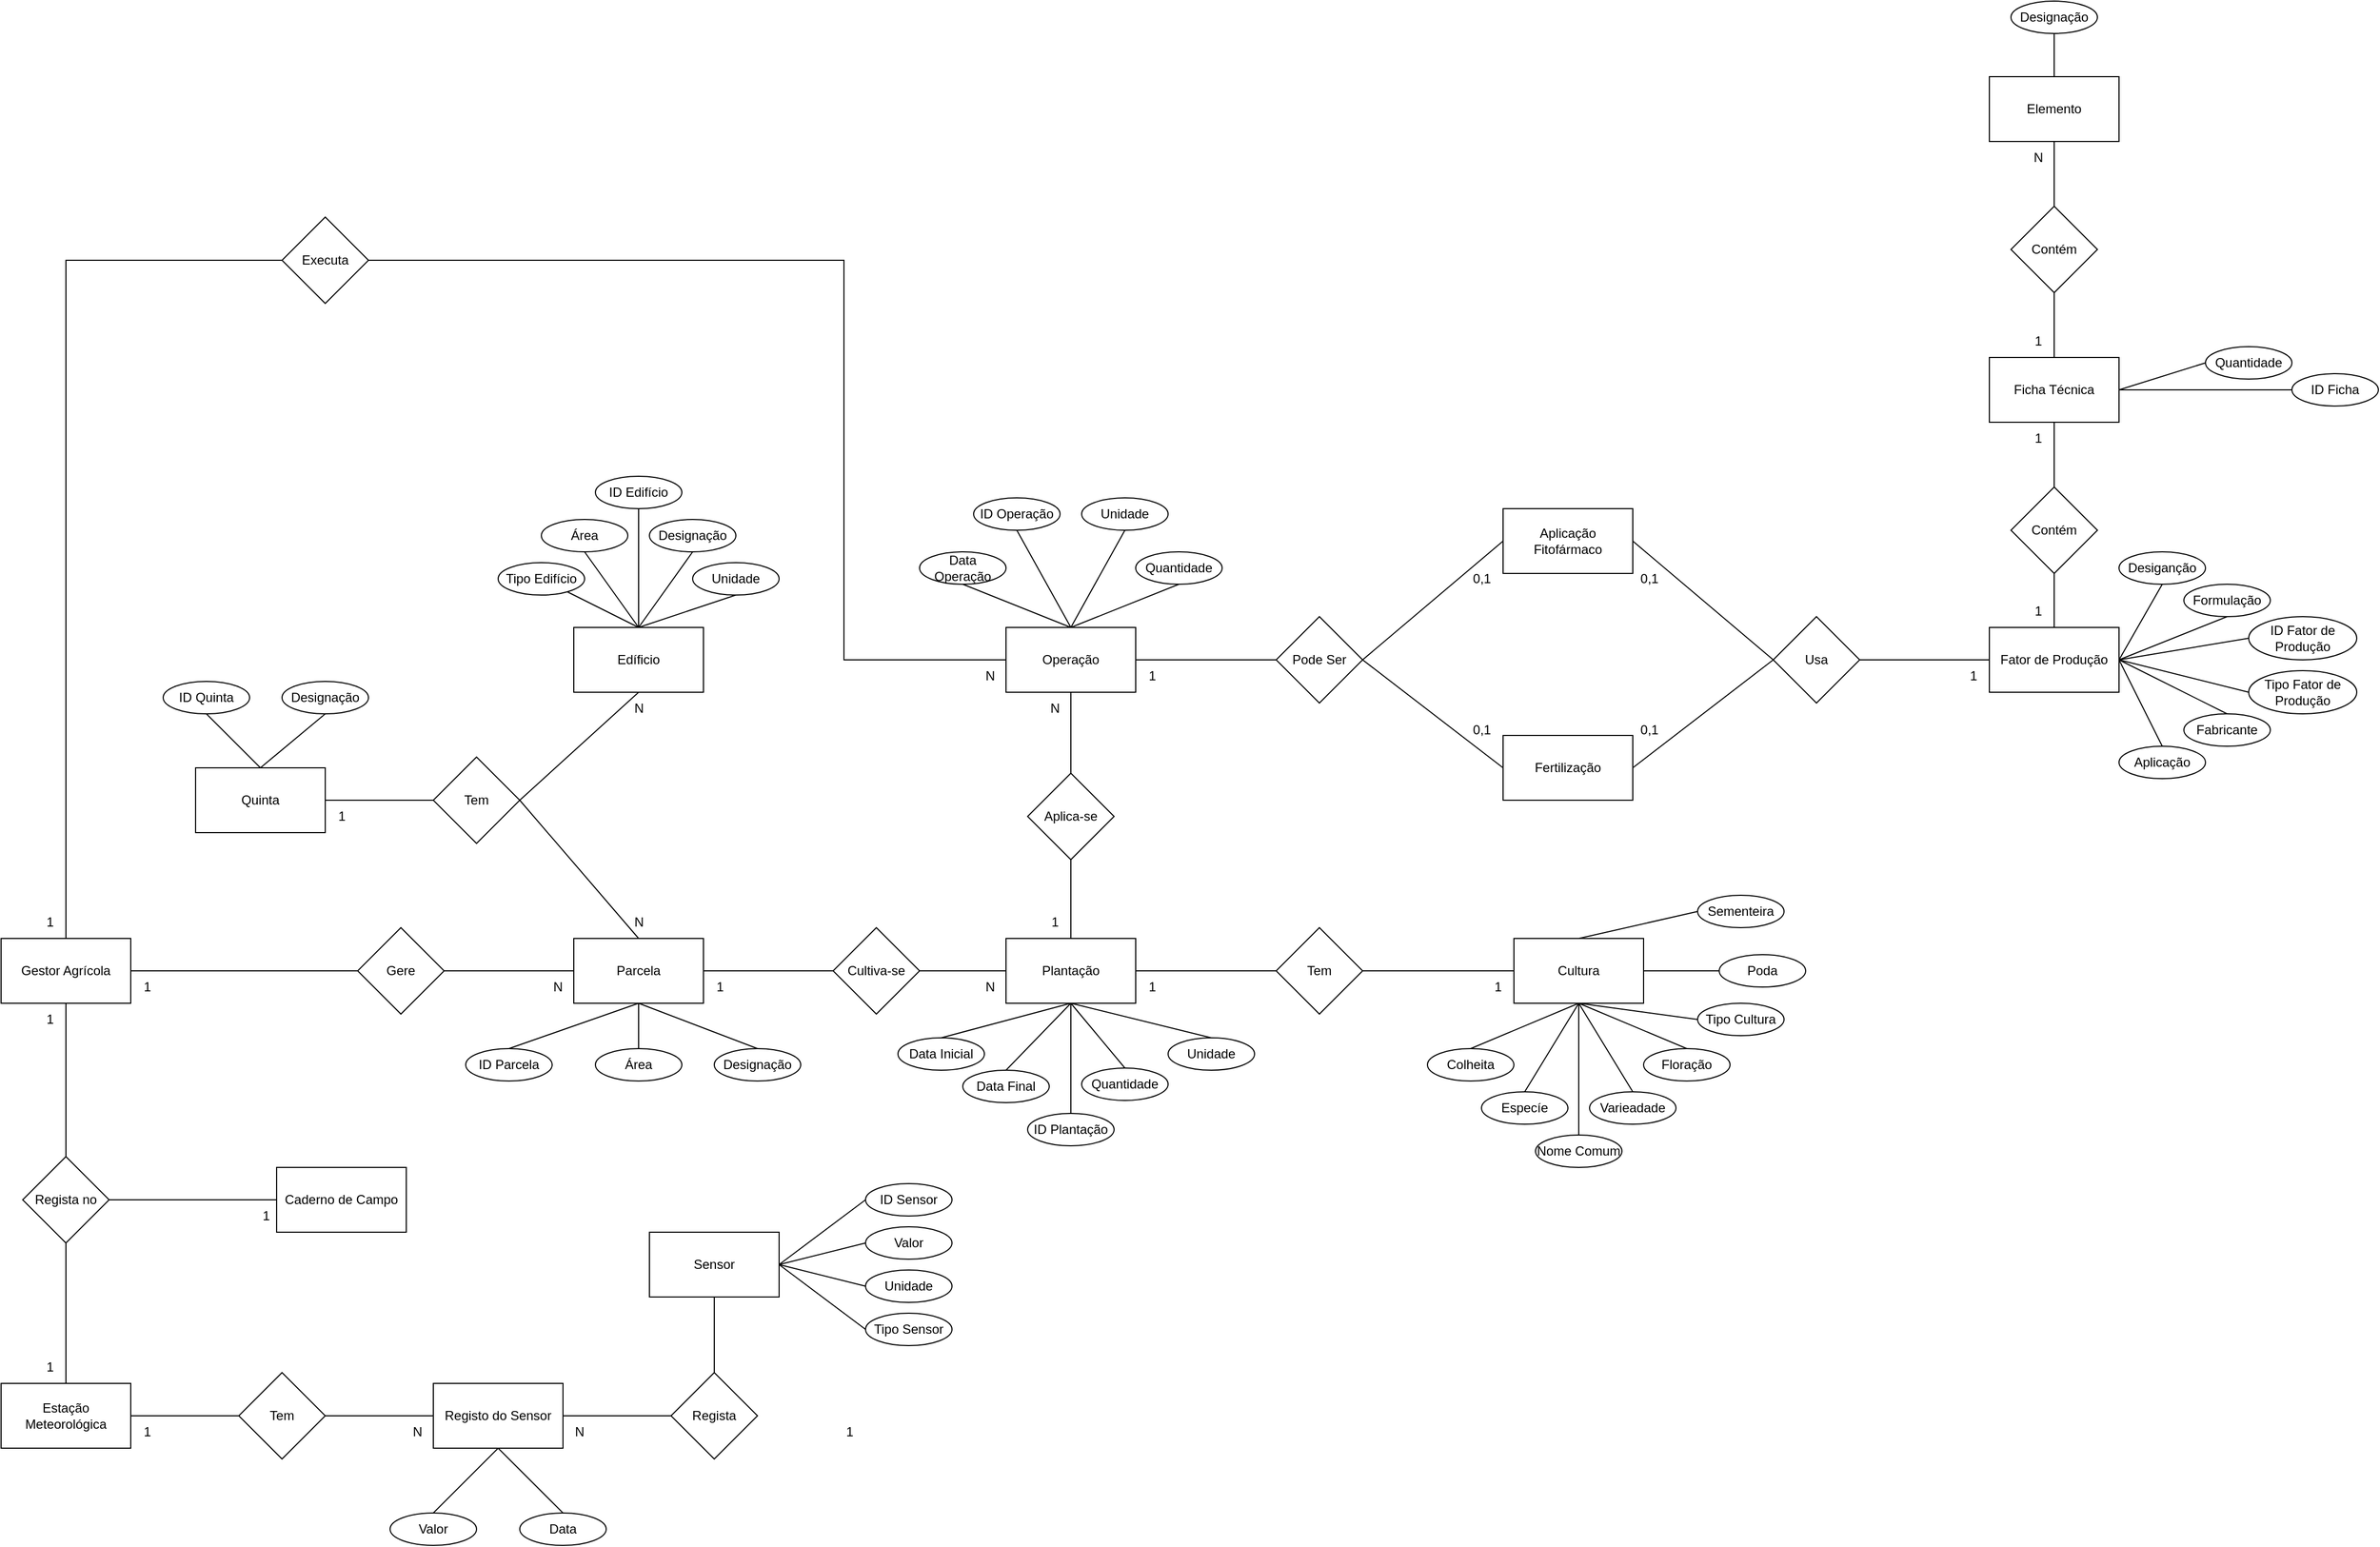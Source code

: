 <mxfile version="22.0.8" type="device">
  <diagram id="C5RBs43oDa-KdzZeNtuy" name="Page-1">
    <mxGraphModel dx="1393" dy="1966" grid="1" gridSize="10" guides="1" tooltips="1" connect="1" arrows="1" fold="1" page="1" pageScale="1" pageWidth="827" pageHeight="1169" math="0" shadow="0">
      <root>
        <mxCell id="WIyWlLk6GJQsqaUBKTNV-0" />
        <mxCell id="WIyWlLk6GJQsqaUBKTNV-1" parent="WIyWlLk6GJQsqaUBKTNV-0" />
        <mxCell id="etLwFJgJZtQVE6GD_fiM-0" value="Gestor Agrícola" style="rounded=0;whiteSpace=wrap;html=1;" parent="WIyWlLk6GJQsqaUBKTNV-1" vertex="1">
          <mxGeometry x="100" y="308" width="120" height="60" as="geometry" />
        </mxCell>
        <mxCell id="etLwFJgJZtQVE6GD_fiM-2" value="Edíficio" style="rounded=0;whiteSpace=wrap;html=1;" parent="WIyWlLk6GJQsqaUBKTNV-1" vertex="1">
          <mxGeometry x="630" y="20" width="120" height="60" as="geometry" />
        </mxCell>
        <mxCell id="etLwFJgJZtQVE6GD_fiM-3" value="Parcela" style="rounded=0;whiteSpace=wrap;html=1;" parent="WIyWlLk6GJQsqaUBKTNV-1" vertex="1">
          <mxGeometry x="630" y="308" width="120" height="60" as="geometry" />
        </mxCell>
        <mxCell id="etLwFJgJZtQVE6GD_fiM-6" value="" style="endArrow=none;html=1;rounded=0;entryX=0;entryY=0.5;entryDx=0;entryDy=0;exitX=1;exitY=0.5;exitDx=0;exitDy=0;" parent="WIyWlLk6GJQsqaUBKTNV-1" source="etLwFJgJZtQVE6GD_fiM-0" target="etLwFJgJZtQVE6GD_fiM-11" edge="1">
          <mxGeometry width="50" height="50" relative="1" as="geometry">
            <mxPoint x="280" y="390" as="sourcePoint" />
            <mxPoint x="480" y="300" as="targetPoint" />
          </mxGeometry>
        </mxCell>
        <mxCell id="etLwFJgJZtQVE6GD_fiM-11" value="Gere" style="rhombus;whiteSpace=wrap;html=1;" parent="WIyWlLk6GJQsqaUBKTNV-1" vertex="1">
          <mxGeometry x="430" y="298" width="80" height="80" as="geometry" />
        </mxCell>
        <mxCell id="etLwFJgJZtQVE6GD_fiM-12" value="" style="endArrow=none;html=1;rounded=0;exitX=1;exitY=0.5;exitDx=0;exitDy=0;entryX=0;entryY=0.5;entryDx=0;entryDy=0;" parent="WIyWlLk6GJQsqaUBKTNV-1" source="etLwFJgJZtQVE6GD_fiM-11" target="etLwFJgJZtQVE6GD_fiM-3" edge="1">
          <mxGeometry width="50" height="50" relative="1" as="geometry">
            <mxPoint x="430" y="350" as="sourcePoint" />
            <mxPoint x="430" y="460" as="targetPoint" />
          </mxGeometry>
        </mxCell>
        <mxCell id="etLwFJgJZtQVE6GD_fiM-16" value="Quinta" style="whiteSpace=wrap;html=1;" parent="WIyWlLk6GJQsqaUBKTNV-1" vertex="1">
          <mxGeometry x="280" y="150" width="120" height="60" as="geometry" />
        </mxCell>
        <mxCell id="etLwFJgJZtQVE6GD_fiM-17" value="Tem" style="rhombus;whiteSpace=wrap;html=1;" parent="WIyWlLk6GJQsqaUBKTNV-1" vertex="1">
          <mxGeometry x="500" y="140" width="80" height="80" as="geometry" />
        </mxCell>
        <mxCell id="etLwFJgJZtQVE6GD_fiM-20" value="" style="endArrow=none;html=1;rounded=0;exitX=1;exitY=0.5;exitDx=0;exitDy=0;entryX=0;entryY=0.5;entryDx=0;entryDy=0;" parent="WIyWlLk6GJQsqaUBKTNV-1" source="etLwFJgJZtQVE6GD_fiM-16" target="etLwFJgJZtQVE6GD_fiM-17" edge="1">
          <mxGeometry width="50" height="50" relative="1" as="geometry">
            <mxPoint x="390" y="290" as="sourcePoint" />
            <mxPoint x="440" y="240" as="targetPoint" />
          </mxGeometry>
        </mxCell>
        <mxCell id="etLwFJgJZtQVE6GD_fiM-21" value="" style="endArrow=none;html=1;rounded=0;entryX=0.5;entryY=1;entryDx=0;entryDy=0;exitX=1;exitY=0.5;exitDx=0;exitDy=0;" parent="WIyWlLk6GJQsqaUBKTNV-1" source="etLwFJgJZtQVE6GD_fiM-17" target="etLwFJgJZtQVE6GD_fiM-2" edge="1">
          <mxGeometry width="50" height="50" relative="1" as="geometry">
            <mxPoint x="500" y="170" as="sourcePoint" />
            <mxPoint x="440" y="240" as="targetPoint" />
          </mxGeometry>
        </mxCell>
        <mxCell id="etLwFJgJZtQVE6GD_fiM-22" value="" style="endArrow=none;html=1;rounded=0;exitX=0.5;exitY=0;exitDx=0;exitDy=0;entryX=1;entryY=0.5;entryDx=0;entryDy=0;" parent="WIyWlLk6GJQsqaUBKTNV-1" source="etLwFJgJZtQVE6GD_fiM-3" target="etLwFJgJZtQVE6GD_fiM-17" edge="1">
          <mxGeometry width="50" height="50" relative="1" as="geometry">
            <mxPoint x="650" y="248" as="sourcePoint" />
            <mxPoint x="440" y="240" as="targetPoint" />
          </mxGeometry>
        </mxCell>
        <mxCell id="etLwFJgJZtQVE6GD_fiM-23" value="1" style="text;html=1;align=center;verticalAlign=middle;resizable=0;points=[];autosize=1;strokeColor=none;fillColor=none;" parent="WIyWlLk6GJQsqaUBKTNV-1" vertex="1">
          <mxGeometry x="400" y="180" width="30" height="30" as="geometry" />
        </mxCell>
        <mxCell id="etLwFJgJZtQVE6GD_fiM-24" value="1" style="text;html=1;align=center;verticalAlign=middle;resizable=0;points=[];autosize=1;strokeColor=none;fillColor=none;" parent="WIyWlLk6GJQsqaUBKTNV-1" vertex="1">
          <mxGeometry x="220" y="338" width="30" height="30" as="geometry" />
        </mxCell>
        <mxCell id="etLwFJgJZtQVE6GD_fiM-25" value="N" style="text;html=1;align=center;verticalAlign=middle;resizable=0;points=[];autosize=1;strokeColor=none;fillColor=none;" parent="WIyWlLk6GJQsqaUBKTNV-1" vertex="1">
          <mxGeometry x="600" y="338" width="30" height="30" as="geometry" />
        </mxCell>
        <mxCell id="etLwFJgJZtQVE6GD_fiM-26" value="N" style="text;html=1;align=center;verticalAlign=middle;resizable=0;points=[];autosize=1;strokeColor=none;fillColor=none;" parent="WIyWlLk6GJQsqaUBKTNV-1" vertex="1">
          <mxGeometry x="675" y="80" width="30" height="30" as="geometry" />
        </mxCell>
        <mxCell id="etLwFJgJZtQVE6GD_fiM-27" value="N" style="text;html=1;align=center;verticalAlign=middle;resizable=0;points=[];autosize=1;strokeColor=none;fillColor=none;" parent="WIyWlLk6GJQsqaUBKTNV-1" vertex="1">
          <mxGeometry x="675" y="278" width="30" height="30" as="geometry" />
        </mxCell>
        <mxCell id="etLwFJgJZtQVE6GD_fiM-29" value="Tipo Edifício" style="ellipse;whiteSpace=wrap;html=1;" parent="WIyWlLk6GJQsqaUBKTNV-1" vertex="1">
          <mxGeometry x="560" y="-40" width="80" height="30" as="geometry" />
        </mxCell>
        <mxCell id="etLwFJgJZtQVE6GD_fiM-30" value="Área" style="ellipse;whiteSpace=wrap;html=1;" parent="WIyWlLk6GJQsqaUBKTNV-1" vertex="1">
          <mxGeometry x="600" y="-80" width="80" height="30" as="geometry" />
        </mxCell>
        <mxCell id="etLwFJgJZtQVE6GD_fiM-31" value="Unidade" style="ellipse;whiteSpace=wrap;html=1;" parent="WIyWlLk6GJQsqaUBKTNV-1" vertex="1">
          <mxGeometry x="740" y="-40" width="80" height="30" as="geometry" />
        </mxCell>
        <mxCell id="etLwFJgJZtQVE6GD_fiM-32" value="" style="endArrow=none;html=1;rounded=0;exitX=0.5;exitY=0;exitDx=0;exitDy=0;" parent="WIyWlLk6GJQsqaUBKTNV-1" source="etLwFJgJZtQVE6GD_fiM-2" target="etLwFJgJZtQVE6GD_fiM-29" edge="1">
          <mxGeometry width="50" height="50" relative="1" as="geometry">
            <mxPoint x="420" y="60" as="sourcePoint" />
            <mxPoint x="470" y="10" as="targetPoint" />
          </mxGeometry>
        </mxCell>
        <mxCell id="etLwFJgJZtQVE6GD_fiM-33" value="" style="endArrow=none;html=1;rounded=0;entryX=0.5;entryY=1;entryDx=0;entryDy=0;exitX=0.5;exitY=0;exitDx=0;exitDy=0;" parent="WIyWlLk6GJQsqaUBKTNV-1" source="etLwFJgJZtQVE6GD_fiM-2" target="etLwFJgJZtQVE6GD_fiM-30" edge="1">
          <mxGeometry width="50" height="50" relative="1" as="geometry">
            <mxPoint x="420" y="60" as="sourcePoint" />
            <mxPoint x="470" y="10" as="targetPoint" />
          </mxGeometry>
        </mxCell>
        <mxCell id="etLwFJgJZtQVE6GD_fiM-34" value="" style="endArrow=none;html=1;rounded=0;entryX=0.5;entryY=1;entryDx=0;entryDy=0;exitX=0.5;exitY=0;exitDx=0;exitDy=0;" parent="WIyWlLk6GJQsqaUBKTNV-1" source="etLwFJgJZtQVE6GD_fiM-2" target="etLwFJgJZtQVE6GD_fiM-31" edge="1">
          <mxGeometry width="50" height="50" relative="1" as="geometry">
            <mxPoint x="420" y="60" as="sourcePoint" />
            <mxPoint x="470" y="10" as="targetPoint" />
          </mxGeometry>
        </mxCell>
        <mxCell id="etLwFJgJZtQVE6GD_fiM-35" value="Área" style="ellipse;whiteSpace=wrap;html=1;" parent="WIyWlLk6GJQsqaUBKTNV-1" vertex="1">
          <mxGeometry x="650" y="410" width="80" height="30" as="geometry" />
        </mxCell>
        <mxCell id="etLwFJgJZtQVE6GD_fiM-37" value="" style="endArrow=none;html=1;rounded=0;entryX=0.5;entryY=0;entryDx=0;entryDy=0;exitX=0.5;exitY=1;exitDx=0;exitDy=0;" parent="WIyWlLk6GJQsqaUBKTNV-1" source="etLwFJgJZtQVE6GD_fiM-3" target="etLwFJgJZtQVE6GD_fiM-35" edge="1">
          <mxGeometry width="50" height="50" relative="1" as="geometry">
            <mxPoint x="485" y="560" as="sourcePoint" />
            <mxPoint x="425" y="650" as="targetPoint" />
          </mxGeometry>
        </mxCell>
        <mxCell id="etLwFJgJZtQVE6GD_fiM-39" value="Plantação" style="whiteSpace=wrap;html=1;" parent="WIyWlLk6GJQsqaUBKTNV-1" vertex="1">
          <mxGeometry x="1030" y="308" width="120" height="60" as="geometry" />
        </mxCell>
        <mxCell id="etLwFJgJZtQVE6GD_fiM-40" style="edgeStyle=orthogonalEdgeStyle;rounded=0;orthogonalLoop=1;jettySize=auto;html=1;exitX=0.5;exitY=1;exitDx=0;exitDy=0;" parent="WIyWlLk6GJQsqaUBKTNV-1" source="etLwFJgJZtQVE6GD_fiM-35" target="etLwFJgJZtQVE6GD_fiM-35" edge="1">
          <mxGeometry relative="1" as="geometry" />
        </mxCell>
        <mxCell id="etLwFJgJZtQVE6GD_fiM-42" value="ID Parcela" style="ellipse;whiteSpace=wrap;html=1;" parent="WIyWlLk6GJQsqaUBKTNV-1" vertex="1">
          <mxGeometry x="530" y="410" width="80" height="30" as="geometry" />
        </mxCell>
        <mxCell id="etLwFJgJZtQVE6GD_fiM-43" value="Designação" style="ellipse;whiteSpace=wrap;html=1;" parent="WIyWlLk6GJQsqaUBKTNV-1" vertex="1">
          <mxGeometry x="760" y="410" width="80" height="30" as="geometry" />
        </mxCell>
        <mxCell id="etLwFJgJZtQVE6GD_fiM-46" value="" style="endArrow=none;html=1;rounded=0;exitX=0.5;exitY=1;exitDx=0;exitDy=0;" parent="WIyWlLk6GJQsqaUBKTNV-1" source="etLwFJgJZtQVE6GD_fiM-3" edge="1">
          <mxGeometry width="50" height="50" relative="1" as="geometry">
            <mxPoint x="750" y="298" as="sourcePoint" />
            <mxPoint x="570" y="410" as="targetPoint" />
          </mxGeometry>
        </mxCell>
        <mxCell id="etLwFJgJZtQVE6GD_fiM-47" value="" style="endArrow=none;html=1;rounded=0;exitX=0.5;exitY=1;exitDx=0;exitDy=0;entryX=0.5;entryY=0;entryDx=0;entryDy=0;" parent="WIyWlLk6GJQsqaUBKTNV-1" source="etLwFJgJZtQVE6GD_fiM-3" target="etLwFJgJZtQVE6GD_fiM-43" edge="1">
          <mxGeometry width="50" height="50" relative="1" as="geometry">
            <mxPoint x="530" y="330" as="sourcePoint" />
            <mxPoint x="580" y="280" as="targetPoint" />
          </mxGeometry>
        </mxCell>
        <mxCell id="etLwFJgJZtQVE6GD_fiM-50" value="Cultiva-se" style="rhombus;whiteSpace=wrap;html=1;" parent="WIyWlLk6GJQsqaUBKTNV-1" vertex="1">
          <mxGeometry x="870" y="298" width="80" height="80" as="geometry" />
        </mxCell>
        <mxCell id="etLwFJgJZtQVE6GD_fiM-51" value="" style="endArrow=none;html=1;rounded=0;exitX=0;exitY=0.5;exitDx=0;exitDy=0;entryX=1;entryY=0.5;entryDx=0;entryDy=0;" parent="WIyWlLk6GJQsqaUBKTNV-1" source="etLwFJgJZtQVE6GD_fiM-50" target="etLwFJgJZtQVE6GD_fiM-3" edge="1">
          <mxGeometry width="50" height="50" relative="1" as="geometry">
            <mxPoint x="530" y="330" as="sourcePoint" />
            <mxPoint x="580" y="280" as="targetPoint" />
          </mxGeometry>
        </mxCell>
        <mxCell id="etLwFJgJZtQVE6GD_fiM-52" value="" style="endArrow=none;html=1;rounded=0;entryX=1;entryY=0.5;entryDx=0;entryDy=0;" parent="WIyWlLk6GJQsqaUBKTNV-1" source="etLwFJgJZtQVE6GD_fiM-39" target="etLwFJgJZtQVE6GD_fiM-50" edge="1">
          <mxGeometry width="50" height="50" relative="1" as="geometry">
            <mxPoint x="530" y="330" as="sourcePoint" />
            <mxPoint x="580" y="280" as="targetPoint" />
          </mxGeometry>
        </mxCell>
        <mxCell id="etLwFJgJZtQVE6GD_fiM-53" value="Designação" style="ellipse;whiteSpace=wrap;html=1;" parent="WIyWlLk6GJQsqaUBKTNV-1" vertex="1">
          <mxGeometry x="700" y="-80" width="80" height="30" as="geometry" />
        </mxCell>
        <mxCell id="etLwFJgJZtQVE6GD_fiM-55" value="" style="endArrow=none;html=1;rounded=0;entryX=0.5;entryY=1;entryDx=0;entryDy=0;exitX=0.5;exitY=0;exitDx=0;exitDy=0;" parent="WIyWlLk6GJQsqaUBKTNV-1" source="etLwFJgJZtQVE6GD_fiM-2" target="etLwFJgJZtQVE6GD_fiM-53" edge="1">
          <mxGeometry width="50" height="50" relative="1" as="geometry">
            <mxPoint x="520" y="240" as="sourcePoint" />
            <mxPoint x="570" y="190" as="targetPoint" />
          </mxGeometry>
        </mxCell>
        <mxCell id="etLwFJgJZtQVE6GD_fiM-56" value="Cultura" style="whiteSpace=wrap;html=1;" parent="WIyWlLk6GJQsqaUBKTNV-1" vertex="1">
          <mxGeometry x="1500" y="308" width="120" height="60" as="geometry" />
        </mxCell>
        <mxCell id="etLwFJgJZtQVE6GD_fiM-57" value="Tem" style="rhombus;whiteSpace=wrap;html=1;" parent="WIyWlLk6GJQsqaUBKTNV-1" vertex="1">
          <mxGeometry x="1280" y="298" width="80" height="80" as="geometry" />
        </mxCell>
        <mxCell id="etLwFJgJZtQVE6GD_fiM-58" value="" style="endArrow=none;html=1;rounded=0;entryX=1;entryY=0.5;entryDx=0;entryDy=0;" parent="WIyWlLk6GJQsqaUBKTNV-1" source="etLwFJgJZtQVE6GD_fiM-57" target="etLwFJgJZtQVE6GD_fiM-39" edge="1">
          <mxGeometry width="50" height="50" relative="1" as="geometry">
            <mxPoint x="530" y="730" as="sourcePoint" />
            <mxPoint x="580" y="680" as="targetPoint" />
          </mxGeometry>
        </mxCell>
        <mxCell id="etLwFJgJZtQVE6GD_fiM-59" value="" style="endArrow=none;html=1;rounded=0;exitX=1;exitY=0.5;exitDx=0;exitDy=0;entryX=0;entryY=0.5;entryDx=0;entryDy=0;" parent="WIyWlLk6GJQsqaUBKTNV-1" source="etLwFJgJZtQVE6GD_fiM-57" target="etLwFJgJZtQVE6GD_fiM-56" edge="1">
          <mxGeometry width="50" height="50" relative="1" as="geometry">
            <mxPoint x="1440" y="338" as="sourcePoint" />
            <mxPoint x="660" y="680" as="targetPoint" />
          </mxGeometry>
        </mxCell>
        <mxCell id="etLwFJgJZtQVE6GD_fiM-60" value="1" style="text;html=1;align=center;verticalAlign=middle;resizable=0;points=[];autosize=1;strokeColor=none;fillColor=none;" parent="WIyWlLk6GJQsqaUBKTNV-1" vertex="1">
          <mxGeometry x="750" y="338" width="30" height="30" as="geometry" />
        </mxCell>
        <mxCell id="etLwFJgJZtQVE6GD_fiM-61" value="N" style="text;html=1;align=center;verticalAlign=middle;resizable=0;points=[];autosize=1;strokeColor=none;fillColor=none;" parent="WIyWlLk6GJQsqaUBKTNV-1" vertex="1">
          <mxGeometry x="1000" y="338" width="30" height="30" as="geometry" />
        </mxCell>
        <mxCell id="etLwFJgJZtQVE6GD_fiM-63" value="1" style="text;html=1;align=center;verticalAlign=middle;resizable=0;points=[];autosize=1;strokeColor=none;fillColor=none;" parent="WIyWlLk6GJQsqaUBKTNV-1" vertex="1">
          <mxGeometry x="1470" y="338" width="30" height="30" as="geometry" />
        </mxCell>
        <mxCell id="etLwFJgJZtQVE6GD_fiM-65" value="1" style="text;html=1;align=center;verticalAlign=middle;resizable=0;points=[];autosize=1;strokeColor=none;fillColor=none;" parent="WIyWlLk6GJQsqaUBKTNV-1" vertex="1">
          <mxGeometry x="1150" y="338" width="30" height="30" as="geometry" />
        </mxCell>
        <mxCell id="etLwFJgJZtQVE6GD_fiM-68" value="Nome Comum" style="ellipse;whiteSpace=wrap;html=1;" parent="WIyWlLk6GJQsqaUBKTNV-1" vertex="1">
          <mxGeometry x="1520" y="490" width="80" height="30" as="geometry" />
        </mxCell>
        <mxCell id="etLwFJgJZtQVE6GD_fiM-69" value="Tipo Cultura" style="ellipse;whiteSpace=wrap;html=1;" parent="WIyWlLk6GJQsqaUBKTNV-1" vertex="1">
          <mxGeometry x="1670" y="368" width="80" height="30" as="geometry" />
        </mxCell>
        <mxCell id="etLwFJgJZtQVE6GD_fiM-70" value="ID Edifício" style="ellipse;whiteSpace=wrap;html=1;" parent="WIyWlLk6GJQsqaUBKTNV-1" vertex="1">
          <mxGeometry x="650" y="-120" width="80" height="30" as="geometry" />
        </mxCell>
        <mxCell id="etLwFJgJZtQVE6GD_fiM-71" value="" style="endArrow=none;html=1;rounded=0;entryX=0.5;entryY=1;entryDx=0;entryDy=0;exitX=0.5;exitY=0;exitDx=0;exitDy=0;" parent="WIyWlLk6GJQsqaUBKTNV-1" source="etLwFJgJZtQVE6GD_fiM-2" target="etLwFJgJZtQVE6GD_fiM-70" edge="1">
          <mxGeometry width="50" height="50" relative="1" as="geometry">
            <mxPoint x="450" y="180" as="sourcePoint" />
            <mxPoint x="500" y="130" as="targetPoint" />
          </mxGeometry>
        </mxCell>
        <mxCell id="etLwFJgJZtQVE6GD_fiM-73" value="" style="endArrow=none;html=1;rounded=0;entryX=0.5;entryY=0;entryDx=0;entryDy=0;exitX=0.5;exitY=1;exitDx=0;exitDy=0;" parent="WIyWlLk6GJQsqaUBKTNV-1" source="etLwFJgJZtQVE6GD_fiM-56" target="etLwFJgJZtQVE6GD_fiM-68" edge="1">
          <mxGeometry width="50" height="50" relative="1" as="geometry">
            <mxPoint x="1480" y="338" as="sourcePoint" />
            <mxPoint x="1530" y="288" as="targetPoint" />
          </mxGeometry>
        </mxCell>
        <mxCell id="etLwFJgJZtQVE6GD_fiM-74" value="" style="endArrow=none;html=1;rounded=0;entryX=0;entryY=0.5;entryDx=0;entryDy=0;exitX=0.5;exitY=1;exitDx=0;exitDy=0;" parent="WIyWlLk6GJQsqaUBKTNV-1" source="etLwFJgJZtQVE6GD_fiM-56" target="etLwFJgJZtQVE6GD_fiM-69" edge="1">
          <mxGeometry width="50" height="50" relative="1" as="geometry">
            <mxPoint x="1480" y="338" as="sourcePoint" />
            <mxPoint x="1530" y="288" as="targetPoint" />
          </mxGeometry>
        </mxCell>
        <mxCell id="etLwFJgJZtQVE6GD_fiM-75" value="Data Inicial" style="ellipse;whiteSpace=wrap;html=1;" parent="WIyWlLk6GJQsqaUBKTNV-1" vertex="1">
          <mxGeometry x="930" y="400" width="80" height="30" as="geometry" />
        </mxCell>
        <mxCell id="etLwFJgJZtQVE6GD_fiM-76" value="Quantidade" style="ellipse;whiteSpace=wrap;html=1;" parent="WIyWlLk6GJQsqaUBKTNV-1" vertex="1">
          <mxGeometry x="1100" y="428" width="80" height="30" as="geometry" />
        </mxCell>
        <mxCell id="etLwFJgJZtQVE6GD_fiM-77" value="Data Final" style="ellipse;whiteSpace=wrap;html=1;" parent="WIyWlLk6GJQsqaUBKTNV-1" vertex="1">
          <mxGeometry x="990" y="430" width="80" height="30" as="geometry" />
        </mxCell>
        <mxCell id="etLwFJgJZtQVE6GD_fiM-78" value="Unidade" style="ellipse;whiteSpace=wrap;html=1;" parent="WIyWlLk6GJQsqaUBKTNV-1" vertex="1">
          <mxGeometry x="1180" y="400" width="80" height="30" as="geometry" />
        </mxCell>
        <mxCell id="etLwFJgJZtQVE6GD_fiM-79" value="" style="endArrow=none;html=1;rounded=0;entryX=0.5;entryY=0;entryDx=0;entryDy=0;exitX=0.5;exitY=1;exitDx=0;exitDy=0;" parent="WIyWlLk6GJQsqaUBKTNV-1" source="etLwFJgJZtQVE6GD_fiM-39" target="etLwFJgJZtQVE6GD_fiM-75" edge="1">
          <mxGeometry width="50" height="50" relative="1" as="geometry">
            <mxPoint x="460" y="770" as="sourcePoint" />
            <mxPoint x="510" y="720" as="targetPoint" />
          </mxGeometry>
        </mxCell>
        <mxCell id="etLwFJgJZtQVE6GD_fiM-80" value="" style="endArrow=none;html=1;rounded=0;entryX=0.5;entryY=0;entryDx=0;entryDy=0;exitX=0.5;exitY=1;exitDx=0;exitDy=0;" parent="WIyWlLk6GJQsqaUBKTNV-1" source="etLwFJgJZtQVE6GD_fiM-39" target="etLwFJgJZtQVE6GD_fiM-77" edge="1">
          <mxGeometry width="50" height="50" relative="1" as="geometry">
            <mxPoint x="460" y="770" as="sourcePoint" />
            <mxPoint x="510" y="720" as="targetPoint" />
          </mxGeometry>
        </mxCell>
        <mxCell id="etLwFJgJZtQVE6GD_fiM-81" value="" style="endArrow=none;html=1;rounded=0;entryX=0.5;entryY=0;entryDx=0;entryDy=0;exitX=0.5;exitY=1;exitDx=0;exitDy=0;" parent="WIyWlLk6GJQsqaUBKTNV-1" source="etLwFJgJZtQVE6GD_fiM-39" target="etLwFJgJZtQVE6GD_fiM-76" edge="1">
          <mxGeometry width="50" height="50" relative="1" as="geometry">
            <mxPoint x="1150" y="370" as="sourcePoint" />
            <mxPoint x="510" y="720" as="targetPoint" />
          </mxGeometry>
        </mxCell>
        <mxCell id="etLwFJgJZtQVE6GD_fiM-82" value="" style="endArrow=none;html=1;rounded=0;exitX=0.5;exitY=0;exitDx=0;exitDy=0;entryX=0.5;entryY=1;entryDx=0;entryDy=0;" parent="WIyWlLk6GJQsqaUBKTNV-1" source="etLwFJgJZtQVE6GD_fiM-78" target="etLwFJgJZtQVE6GD_fiM-39" edge="1">
          <mxGeometry width="50" height="50" relative="1" as="geometry">
            <mxPoint x="460" y="770" as="sourcePoint" />
            <mxPoint x="510" y="720" as="targetPoint" />
          </mxGeometry>
        </mxCell>
        <mxCell id="etLwFJgJZtQVE6GD_fiM-83" value="Fator de Produção" style="whiteSpace=wrap;html=1;" parent="WIyWlLk6GJQsqaUBKTNV-1" vertex="1">
          <mxGeometry x="1940" y="20" width="120" height="60" as="geometry" />
        </mxCell>
        <mxCell id="etLwFJgJZtQVE6GD_fiM-99" value="Operação" style="rounded=0;whiteSpace=wrap;html=1;" parent="WIyWlLk6GJQsqaUBKTNV-1" vertex="1">
          <mxGeometry x="1030" y="20" width="120" height="60" as="geometry" />
        </mxCell>
        <mxCell id="etLwFJgJZtQVE6GD_fiM-101" value="ID Plantação" style="ellipse;whiteSpace=wrap;html=1;" parent="WIyWlLk6GJQsqaUBKTNV-1" vertex="1">
          <mxGeometry x="1050" y="470" width="80" height="30" as="geometry" />
        </mxCell>
        <mxCell id="etLwFJgJZtQVE6GD_fiM-102" value="" style="endArrow=none;html=1;rounded=0;entryX=0.5;entryY=1;entryDx=0;entryDy=0;exitX=0.5;exitY=0;exitDx=0;exitDy=0;" parent="WIyWlLk6GJQsqaUBKTNV-1" source="etLwFJgJZtQVE6GD_fiM-101" target="etLwFJgJZtQVE6GD_fiM-39" edge="1">
          <mxGeometry width="50" height="50" relative="1" as="geometry">
            <mxPoint x="900" y="420" as="sourcePoint" />
            <mxPoint x="950" y="370" as="targetPoint" />
          </mxGeometry>
        </mxCell>
        <mxCell id="etLwFJgJZtQVE6GD_fiM-103" value="Aplica-se" style="rhombus;whiteSpace=wrap;html=1;" parent="WIyWlLk6GJQsqaUBKTNV-1" vertex="1">
          <mxGeometry x="1050" y="155" width="80" height="80" as="geometry" />
        </mxCell>
        <mxCell id="etLwFJgJZtQVE6GD_fiM-105" value="" style="endArrow=none;html=1;rounded=0;exitX=0.5;exitY=0;exitDx=0;exitDy=0;entryX=0.5;entryY=1;entryDx=0;entryDy=0;" parent="WIyWlLk6GJQsqaUBKTNV-1" source="etLwFJgJZtQVE6GD_fiM-39" target="etLwFJgJZtQVE6GD_fiM-103" edge="1">
          <mxGeometry width="50" height="50" relative="1" as="geometry">
            <mxPoint x="1150" y="220" as="sourcePoint" />
            <mxPoint x="1200" y="170" as="targetPoint" />
          </mxGeometry>
        </mxCell>
        <mxCell id="etLwFJgJZtQVE6GD_fiM-106" value="" style="endArrow=none;html=1;rounded=0;entryX=0.5;entryY=1;entryDx=0;entryDy=0;exitX=0.5;exitY=0;exitDx=0;exitDy=0;" parent="WIyWlLk6GJQsqaUBKTNV-1" source="etLwFJgJZtQVE6GD_fiM-103" target="etLwFJgJZtQVE6GD_fiM-99" edge="1">
          <mxGeometry width="50" height="50" relative="1" as="geometry">
            <mxPoint x="1150" y="220" as="sourcePoint" />
            <mxPoint x="1200" y="170" as="targetPoint" />
          </mxGeometry>
        </mxCell>
        <mxCell id="etLwFJgJZtQVE6GD_fiM-107" value="Pode Ser" style="rhombus;whiteSpace=wrap;html=1;" parent="WIyWlLk6GJQsqaUBKTNV-1" vertex="1">
          <mxGeometry x="1280" y="10" width="80" height="80" as="geometry" />
        </mxCell>
        <mxCell id="etLwFJgJZtQVE6GD_fiM-108" value="Fertilização" style="whiteSpace=wrap;html=1;" parent="WIyWlLk6GJQsqaUBKTNV-1" vertex="1">
          <mxGeometry x="1490" y="120" width="120" height="60" as="geometry" />
        </mxCell>
        <mxCell id="etLwFJgJZtQVE6GD_fiM-109" value="" style="endArrow=none;html=1;rounded=0;exitX=1;exitY=0.5;exitDx=0;exitDy=0;entryX=0;entryY=0.5;entryDx=0;entryDy=0;" parent="WIyWlLk6GJQsqaUBKTNV-1" source="etLwFJgJZtQVE6GD_fiM-99" target="etLwFJgJZtQVE6GD_fiM-107" edge="1">
          <mxGeometry width="50" height="50" relative="1" as="geometry">
            <mxPoint x="1260" y="220" as="sourcePoint" />
            <mxPoint x="1310" y="170" as="targetPoint" />
          </mxGeometry>
        </mxCell>
        <mxCell id="etLwFJgJZtQVE6GD_fiM-110" value="" style="endArrow=none;html=1;rounded=0;entryX=0;entryY=0.5;entryDx=0;entryDy=0;exitX=1;exitY=0.5;exitDx=0;exitDy=0;" parent="WIyWlLk6GJQsqaUBKTNV-1" source="etLwFJgJZtQVE6GD_fiM-107" target="etLwFJgJZtQVE6GD_fiM-108" edge="1">
          <mxGeometry width="50" height="50" relative="1" as="geometry">
            <mxPoint x="1270" y="220" as="sourcePoint" />
            <mxPoint x="1320" y="170" as="targetPoint" />
          </mxGeometry>
        </mxCell>
        <mxCell id="etLwFJgJZtQVE6GD_fiM-111" value="1" style="text;html=1;align=center;verticalAlign=middle;resizable=0;points=[];autosize=1;strokeColor=none;fillColor=none;" parent="WIyWlLk6GJQsqaUBKTNV-1" vertex="1">
          <mxGeometry x="1060" y="278" width="30" height="30" as="geometry" />
        </mxCell>
        <mxCell id="etLwFJgJZtQVE6GD_fiM-112" value="N" style="text;html=1;align=center;verticalAlign=middle;resizable=0;points=[];autosize=1;strokeColor=none;fillColor=none;" parent="WIyWlLk6GJQsqaUBKTNV-1" vertex="1">
          <mxGeometry x="1060" y="80" width="30" height="30" as="geometry" />
        </mxCell>
        <mxCell id="etLwFJgJZtQVE6GD_fiM-114" value="1" style="text;html=1;align=center;verticalAlign=middle;resizable=0;points=[];autosize=1;strokeColor=none;fillColor=none;" parent="WIyWlLk6GJQsqaUBKTNV-1" vertex="1">
          <mxGeometry x="1150" y="50" width="30" height="30" as="geometry" />
        </mxCell>
        <mxCell id="etLwFJgJZtQVE6GD_fiM-115" value="0,1" style="text;html=1;align=center;verticalAlign=middle;resizable=0;points=[];autosize=1;strokeColor=none;fillColor=none;" parent="WIyWlLk6GJQsqaUBKTNV-1" vertex="1">
          <mxGeometry x="1450" y="100" width="40" height="30" as="geometry" />
        </mxCell>
        <mxCell id="etLwFJgJZtQVE6GD_fiM-116" value="Usa" style="rhombus;whiteSpace=wrap;html=1;" parent="WIyWlLk6GJQsqaUBKTNV-1" vertex="1">
          <mxGeometry x="1740" y="10" width="80" height="80" as="geometry" />
        </mxCell>
        <mxCell id="etLwFJgJZtQVE6GD_fiM-117" value="" style="endArrow=none;html=1;rounded=0;exitX=1;exitY=0.5;exitDx=0;exitDy=0;entryX=0;entryY=0.5;entryDx=0;entryDy=0;" parent="WIyWlLk6GJQsqaUBKTNV-1" source="etLwFJgJZtQVE6GD_fiM-108" target="etLwFJgJZtQVE6GD_fiM-116" edge="1">
          <mxGeometry width="50" height="50" relative="1" as="geometry">
            <mxPoint x="1690" y="220" as="sourcePoint" />
            <mxPoint x="1740" y="170" as="targetPoint" />
          </mxGeometry>
        </mxCell>
        <mxCell id="etLwFJgJZtQVE6GD_fiM-118" value="" style="endArrow=none;html=1;rounded=0;entryX=0;entryY=0.5;entryDx=0;entryDy=0;exitX=1;exitY=0.5;exitDx=0;exitDy=0;" parent="WIyWlLk6GJQsqaUBKTNV-1" source="etLwFJgJZtQVE6GD_fiM-116" target="etLwFJgJZtQVE6GD_fiM-83" edge="1">
          <mxGeometry width="50" height="50" relative="1" as="geometry">
            <mxPoint x="1690" y="220" as="sourcePoint" />
            <mxPoint x="1740" y="170" as="targetPoint" />
          </mxGeometry>
        </mxCell>
        <mxCell id="etLwFJgJZtQVE6GD_fiM-119" value="0,1" style="text;html=1;align=center;verticalAlign=middle;resizable=0;points=[];autosize=1;strokeColor=none;fillColor=none;" parent="WIyWlLk6GJQsqaUBKTNV-1" vertex="1">
          <mxGeometry x="1605" y="100" width="40" height="30" as="geometry" />
        </mxCell>
        <mxCell id="etLwFJgJZtQVE6GD_fiM-120" value="1" style="text;html=1;align=center;verticalAlign=middle;resizable=0;points=[];autosize=1;strokeColor=none;fillColor=none;" parent="WIyWlLk6GJQsqaUBKTNV-1" vertex="1">
          <mxGeometry x="1910" y="50" width="30" height="30" as="geometry" />
        </mxCell>
        <mxCell id="etLwFJgJZtQVE6GD_fiM-121" value="ID Operação" style="ellipse;whiteSpace=wrap;html=1;" parent="WIyWlLk6GJQsqaUBKTNV-1" vertex="1">
          <mxGeometry x="1000" y="-100" width="80" height="30" as="geometry" />
        </mxCell>
        <mxCell id="etLwFJgJZtQVE6GD_fiM-122" value="Data Operação" style="ellipse;whiteSpace=wrap;html=1;" parent="WIyWlLk6GJQsqaUBKTNV-1" vertex="1">
          <mxGeometry x="950" y="-50" width="80" height="30" as="geometry" />
        </mxCell>
        <mxCell id="etLwFJgJZtQVE6GD_fiM-123" value="Quantidade" style="ellipse;whiteSpace=wrap;html=1;" parent="WIyWlLk6GJQsqaUBKTNV-1" vertex="1">
          <mxGeometry x="1150" y="-50" width="80" height="30" as="geometry" />
        </mxCell>
        <mxCell id="etLwFJgJZtQVE6GD_fiM-124" value="Unidade" style="ellipse;whiteSpace=wrap;html=1;" parent="WIyWlLk6GJQsqaUBKTNV-1" vertex="1">
          <mxGeometry x="1100" y="-100" width="80" height="30" as="geometry" />
        </mxCell>
        <mxCell id="etLwFJgJZtQVE6GD_fiM-125" value="" style="endArrow=none;html=1;rounded=0;entryX=0.5;entryY=1;entryDx=0;entryDy=0;exitX=0.5;exitY=0;exitDx=0;exitDy=0;" parent="WIyWlLk6GJQsqaUBKTNV-1" source="etLwFJgJZtQVE6GD_fiM-99" target="etLwFJgJZtQVE6GD_fiM-123" edge="1">
          <mxGeometry width="50" height="50" relative="1" as="geometry">
            <mxPoint x="1180" y="220" as="sourcePoint" />
            <mxPoint x="1230" y="170" as="targetPoint" />
          </mxGeometry>
        </mxCell>
        <mxCell id="etLwFJgJZtQVE6GD_fiM-126" value="" style="endArrow=none;html=1;rounded=0;entryX=0.5;entryY=1;entryDx=0;entryDy=0;exitX=0.5;exitY=0;exitDx=0;exitDy=0;" parent="WIyWlLk6GJQsqaUBKTNV-1" source="etLwFJgJZtQVE6GD_fiM-99" target="etLwFJgJZtQVE6GD_fiM-124" edge="1">
          <mxGeometry width="50" height="50" relative="1" as="geometry">
            <mxPoint x="1180" y="220" as="sourcePoint" />
            <mxPoint x="1230" y="170" as="targetPoint" />
          </mxGeometry>
        </mxCell>
        <mxCell id="etLwFJgJZtQVE6GD_fiM-127" value="" style="endArrow=none;html=1;rounded=0;entryX=0.5;entryY=1;entryDx=0;entryDy=0;exitX=0.5;exitY=0;exitDx=0;exitDy=0;" parent="WIyWlLk6GJQsqaUBKTNV-1" source="etLwFJgJZtQVE6GD_fiM-99" target="etLwFJgJZtQVE6GD_fiM-121" edge="1">
          <mxGeometry width="50" height="50" relative="1" as="geometry">
            <mxPoint x="1180" y="220" as="sourcePoint" />
            <mxPoint x="1230" y="170" as="targetPoint" />
          </mxGeometry>
        </mxCell>
        <mxCell id="etLwFJgJZtQVE6GD_fiM-128" value="" style="endArrow=none;html=1;rounded=0;entryX=0.5;entryY=1;entryDx=0;entryDy=0;" parent="WIyWlLk6GJQsqaUBKTNV-1" target="etLwFJgJZtQVE6GD_fiM-122" edge="1">
          <mxGeometry width="50" height="50" relative="1" as="geometry">
            <mxPoint x="1090" y="20" as="sourcePoint" />
            <mxPoint x="1230" y="170" as="targetPoint" />
          </mxGeometry>
        </mxCell>
        <mxCell id="etLwFJgJZtQVE6GD_fiM-129" value="Ficha Técnica" style="whiteSpace=wrap;html=1;" parent="WIyWlLk6GJQsqaUBKTNV-1" vertex="1">
          <mxGeometry x="1940" y="-230" width="120" height="60" as="geometry" />
        </mxCell>
        <mxCell id="etLwFJgJZtQVE6GD_fiM-131" value="Elemento" style="whiteSpace=wrap;html=1;" parent="WIyWlLk6GJQsqaUBKTNV-1" vertex="1">
          <mxGeometry x="1940" y="-490" width="120" height="60" as="geometry" />
        </mxCell>
        <mxCell id="etLwFJgJZtQVE6GD_fiM-132" value="Contém" style="rhombus;whiteSpace=wrap;html=1;" parent="WIyWlLk6GJQsqaUBKTNV-1" vertex="1">
          <mxGeometry x="1960" y="-110" width="80" height="80" as="geometry" />
        </mxCell>
        <mxCell id="etLwFJgJZtQVE6GD_fiM-133" value="Contém" style="rhombus;whiteSpace=wrap;html=1;" parent="WIyWlLk6GJQsqaUBKTNV-1" vertex="1">
          <mxGeometry x="1960" y="-370" width="80" height="80" as="geometry" />
        </mxCell>
        <mxCell id="etLwFJgJZtQVE6GD_fiM-134" value="" style="endArrow=none;html=1;rounded=0;exitX=0.5;exitY=0;exitDx=0;exitDy=0;entryX=0.5;entryY=1;entryDx=0;entryDy=0;" parent="WIyWlLk6GJQsqaUBKTNV-1" target="etLwFJgJZtQVE6GD_fiM-129" edge="1">
          <mxGeometry width="50" height="50" relative="1" as="geometry">
            <mxPoint x="1985" y="-170" as="sourcePoint" />
            <mxPoint x="1910" y="-230" as="targetPoint" />
          </mxGeometry>
        </mxCell>
        <mxCell id="etLwFJgJZtQVE6GD_fiM-135" value="" style="endArrow=none;html=1;rounded=0;exitX=0.5;exitY=0;exitDx=0;exitDy=0;entryX=0.5;entryY=1;entryDx=0;entryDy=0;" parent="WIyWlLk6GJQsqaUBKTNV-1" source="etLwFJgJZtQVE6GD_fiM-83" target="etLwFJgJZtQVE6GD_fiM-132" edge="1">
          <mxGeometry width="50" height="50" relative="1" as="geometry">
            <mxPoint x="1860" y="-180" as="sourcePoint" />
            <mxPoint x="1910" y="-230" as="targetPoint" />
          </mxGeometry>
        </mxCell>
        <mxCell id="etLwFJgJZtQVE6GD_fiM-136" value="" style="endArrow=none;html=1;rounded=0;entryX=0.5;entryY=1;entryDx=0;entryDy=0;exitX=0.5;exitY=0;exitDx=0;exitDy=0;" parent="WIyWlLk6GJQsqaUBKTNV-1" source="etLwFJgJZtQVE6GD_fiM-133" target="etLwFJgJZtQVE6GD_fiM-131" edge="1">
          <mxGeometry width="50" height="50" relative="1" as="geometry">
            <mxPoint x="1860" y="-180" as="sourcePoint" />
            <mxPoint x="1910" y="-230" as="targetPoint" />
          </mxGeometry>
        </mxCell>
        <mxCell id="etLwFJgJZtQVE6GD_fiM-137" value="" style="endArrow=none;html=1;rounded=0;entryX=0.5;entryY=1;entryDx=0;entryDy=0;exitX=0.5;exitY=0;exitDx=0;exitDy=0;" parent="WIyWlLk6GJQsqaUBKTNV-1" source="etLwFJgJZtQVE6GD_fiM-129" target="etLwFJgJZtQVE6GD_fiM-133" edge="1">
          <mxGeometry width="50" height="50" relative="1" as="geometry">
            <mxPoint x="1860" y="-180" as="sourcePoint" />
            <mxPoint x="1910" y="-230" as="targetPoint" />
          </mxGeometry>
        </mxCell>
        <mxCell id="etLwFJgJZtQVE6GD_fiM-138" value="1" style="text;html=1;align=center;verticalAlign=middle;resizable=0;points=[];autosize=1;strokeColor=none;fillColor=none;" parent="WIyWlLk6GJQsqaUBKTNV-1" vertex="1">
          <mxGeometry x="1970" y="-10" width="30" height="30" as="geometry" />
        </mxCell>
        <mxCell id="etLwFJgJZtQVE6GD_fiM-140" value="" style="endArrow=none;html=1;rounded=0;exitX=0.5;exitY=0;exitDx=0;exitDy=0;entryX=0.5;entryY=1;entryDx=0;entryDy=0;" parent="WIyWlLk6GJQsqaUBKTNV-1" source="etLwFJgJZtQVE6GD_fiM-132" target="etLwFJgJZtQVE6GD_fiM-129" edge="1">
          <mxGeometry width="50" height="50" relative="1" as="geometry">
            <mxPoint x="2000" y="-110" as="sourcePoint" />
            <mxPoint x="1985" y="-140" as="targetPoint" />
          </mxGeometry>
        </mxCell>
        <mxCell id="etLwFJgJZtQVE6GD_fiM-141" value="N" style="text;html=1;align=center;verticalAlign=middle;resizable=0;points=[];autosize=1;strokeColor=none;fillColor=none;" parent="WIyWlLk6GJQsqaUBKTNV-1" vertex="1">
          <mxGeometry x="1970" y="-430" width="30" height="30" as="geometry" />
        </mxCell>
        <mxCell id="etLwFJgJZtQVE6GD_fiM-143" value="1" style="text;html=1;align=center;verticalAlign=middle;resizable=0;points=[];autosize=1;strokeColor=none;fillColor=none;" parent="WIyWlLk6GJQsqaUBKTNV-1" vertex="1">
          <mxGeometry x="1970" y="-260" width="30" height="30" as="geometry" />
        </mxCell>
        <mxCell id="etLwFJgJZtQVE6GD_fiM-144" value="1" style="text;html=1;align=center;verticalAlign=middle;resizable=0;points=[];autosize=1;strokeColor=none;fillColor=none;" parent="WIyWlLk6GJQsqaUBKTNV-1" vertex="1">
          <mxGeometry x="1970" y="-170" width="30" height="30" as="geometry" />
        </mxCell>
        <mxCell id="etLwFJgJZtQVE6GD_fiM-145" value="Desiganção" style="ellipse;whiteSpace=wrap;html=1;" parent="WIyWlLk6GJQsqaUBKTNV-1" vertex="1">
          <mxGeometry x="2060" y="-50" width="80" height="30" as="geometry" />
        </mxCell>
        <mxCell id="etLwFJgJZtQVE6GD_fiM-146" value="Formulação" style="ellipse;whiteSpace=wrap;html=1;" parent="WIyWlLk6GJQsqaUBKTNV-1" vertex="1">
          <mxGeometry x="2120" y="-20" width="80" height="30" as="geometry" />
        </mxCell>
        <mxCell id="etLwFJgJZtQVE6GD_fiM-148" value="Fabricante" style="ellipse;whiteSpace=wrap;html=1;" parent="WIyWlLk6GJQsqaUBKTNV-1" vertex="1">
          <mxGeometry x="2120" y="100" width="80" height="30" as="geometry" />
        </mxCell>
        <mxCell id="etLwFJgJZtQVE6GD_fiM-149" value="Tipo Fator de Produção" style="ellipse;whiteSpace=wrap;html=1;" parent="WIyWlLk6GJQsqaUBKTNV-1" vertex="1">
          <mxGeometry x="2180" y="60" width="100" height="40" as="geometry" />
        </mxCell>
        <mxCell id="etLwFJgJZtQVE6GD_fiM-151" value="ID Fator de Produção" style="ellipse;whiteSpace=wrap;html=1;" parent="WIyWlLk6GJQsqaUBKTNV-1" vertex="1">
          <mxGeometry x="2180" y="10" width="100" height="40" as="geometry" />
        </mxCell>
        <mxCell id="etLwFJgJZtQVE6GD_fiM-152" value="Aplicação" style="ellipse;whiteSpace=wrap;html=1;" parent="WIyWlLk6GJQsqaUBKTNV-1" vertex="1">
          <mxGeometry x="2060" y="130" width="80" height="30" as="geometry" />
        </mxCell>
        <mxCell id="etLwFJgJZtQVE6GD_fiM-153" value="" style="endArrow=none;html=1;rounded=0;entryX=0.5;entryY=1;entryDx=0;entryDy=0;exitX=1;exitY=0.5;exitDx=0;exitDy=0;" parent="WIyWlLk6GJQsqaUBKTNV-1" source="etLwFJgJZtQVE6GD_fiM-83" target="etLwFJgJZtQVE6GD_fiM-145" edge="1">
          <mxGeometry width="50" height="50" relative="1" as="geometry">
            <mxPoint x="1950" y="20" as="sourcePoint" />
            <mxPoint x="2000" y="-30" as="targetPoint" />
          </mxGeometry>
        </mxCell>
        <mxCell id="etLwFJgJZtQVE6GD_fiM-154" value="" style="endArrow=none;html=1;rounded=0;entryX=0.5;entryY=1;entryDx=0;entryDy=0;exitX=1;exitY=0.5;exitDx=0;exitDy=0;" parent="WIyWlLk6GJQsqaUBKTNV-1" source="etLwFJgJZtQVE6GD_fiM-83" target="etLwFJgJZtQVE6GD_fiM-146" edge="1">
          <mxGeometry width="50" height="50" relative="1" as="geometry">
            <mxPoint x="1950" y="20" as="sourcePoint" />
            <mxPoint x="2000" y="-30" as="targetPoint" />
          </mxGeometry>
        </mxCell>
        <mxCell id="etLwFJgJZtQVE6GD_fiM-155" value="" style="endArrow=none;html=1;rounded=0;entryX=0;entryY=0.5;entryDx=0;entryDy=0;exitX=1;exitY=0.5;exitDx=0;exitDy=0;" parent="WIyWlLk6GJQsqaUBKTNV-1" source="etLwFJgJZtQVE6GD_fiM-83" target="etLwFJgJZtQVE6GD_fiM-151" edge="1">
          <mxGeometry width="50" height="50" relative="1" as="geometry">
            <mxPoint x="1950" y="20" as="sourcePoint" />
            <mxPoint x="2000" y="-30" as="targetPoint" />
          </mxGeometry>
        </mxCell>
        <mxCell id="etLwFJgJZtQVE6GD_fiM-156" value="" style="endArrow=none;html=1;rounded=0;entryX=0;entryY=0.5;entryDx=0;entryDy=0;exitX=1;exitY=0.5;exitDx=0;exitDy=0;" parent="WIyWlLk6GJQsqaUBKTNV-1" source="etLwFJgJZtQVE6GD_fiM-83" target="etLwFJgJZtQVE6GD_fiM-149" edge="1">
          <mxGeometry width="50" height="50" relative="1" as="geometry">
            <mxPoint x="1950" y="20" as="sourcePoint" />
            <mxPoint x="2000" y="-30" as="targetPoint" />
          </mxGeometry>
        </mxCell>
        <mxCell id="etLwFJgJZtQVE6GD_fiM-157" value="" style="endArrow=none;html=1;rounded=0;entryX=0.5;entryY=0;entryDx=0;entryDy=0;exitX=1;exitY=0.5;exitDx=0;exitDy=0;" parent="WIyWlLk6GJQsqaUBKTNV-1" source="etLwFJgJZtQVE6GD_fiM-83" target="etLwFJgJZtQVE6GD_fiM-148" edge="1">
          <mxGeometry width="50" height="50" relative="1" as="geometry">
            <mxPoint x="1950" y="20" as="sourcePoint" />
            <mxPoint x="2000" y="-30" as="targetPoint" />
          </mxGeometry>
        </mxCell>
        <mxCell id="etLwFJgJZtQVE6GD_fiM-158" value="" style="endArrow=none;html=1;rounded=0;entryX=0.5;entryY=0;entryDx=0;entryDy=0;exitX=1;exitY=0.5;exitDx=0;exitDy=0;" parent="WIyWlLk6GJQsqaUBKTNV-1" source="etLwFJgJZtQVE6GD_fiM-83" target="etLwFJgJZtQVE6GD_fiM-152" edge="1">
          <mxGeometry width="50" height="50" relative="1" as="geometry">
            <mxPoint x="1950" y="20" as="sourcePoint" />
            <mxPoint x="2000" y="-30" as="targetPoint" />
          </mxGeometry>
        </mxCell>
        <mxCell id="etLwFJgJZtQVE6GD_fiM-159" value="Quantidade" style="ellipse;whiteSpace=wrap;html=1;" parent="WIyWlLk6GJQsqaUBKTNV-1" vertex="1">
          <mxGeometry x="2140" y="-240" width="80" height="30" as="geometry" />
        </mxCell>
        <mxCell id="etLwFJgJZtQVE6GD_fiM-160" value="" style="endArrow=none;html=1;rounded=0;entryX=0;entryY=0.5;entryDx=0;entryDy=0;exitX=1;exitY=0.5;exitDx=0;exitDy=0;" parent="WIyWlLk6GJQsqaUBKTNV-1" source="etLwFJgJZtQVE6GD_fiM-129" target="etLwFJgJZtQVE6GD_fiM-159" edge="1">
          <mxGeometry width="50" height="50" relative="1" as="geometry">
            <mxPoint x="1950" y="-180" as="sourcePoint" />
            <mxPoint x="2000" y="-230" as="targetPoint" />
          </mxGeometry>
        </mxCell>
        <mxCell id="etLwFJgJZtQVE6GD_fiM-162" value="Designação" style="ellipse;whiteSpace=wrap;html=1;" parent="WIyWlLk6GJQsqaUBKTNV-1" vertex="1">
          <mxGeometry x="1960" y="-560" width="80" height="30" as="geometry" />
        </mxCell>
        <mxCell id="etLwFJgJZtQVE6GD_fiM-165" value="" style="endArrow=none;html=1;rounded=0;entryX=0.5;entryY=1;entryDx=0;entryDy=0;exitX=0.5;exitY=0;exitDx=0;exitDy=0;" parent="WIyWlLk6GJQsqaUBKTNV-1" source="etLwFJgJZtQVE6GD_fiM-131" target="etLwFJgJZtQVE6GD_fiM-162" edge="1">
          <mxGeometry width="50" height="50" relative="1" as="geometry">
            <mxPoint x="1950" y="-180" as="sourcePoint" />
            <mxPoint x="2000" y="-230" as="targetPoint" />
          </mxGeometry>
        </mxCell>
        <mxCell id="etLwFJgJZtQVE6GD_fiM-167" value="ID Ficha" style="ellipse;whiteSpace=wrap;html=1;" parent="WIyWlLk6GJQsqaUBKTNV-1" vertex="1">
          <mxGeometry x="2220" y="-215" width="80" height="30" as="geometry" />
        </mxCell>
        <mxCell id="etLwFJgJZtQVE6GD_fiM-168" value="" style="endArrow=none;html=1;rounded=0;entryX=0;entryY=0.5;entryDx=0;entryDy=0;exitX=1;exitY=0.5;exitDx=0;exitDy=0;" parent="WIyWlLk6GJQsqaUBKTNV-1" source="etLwFJgJZtQVE6GD_fiM-129" target="etLwFJgJZtQVE6GD_fiM-167" edge="1">
          <mxGeometry width="50" height="50" relative="1" as="geometry">
            <mxPoint x="1940" y="-180" as="sourcePoint" />
            <mxPoint x="1990" y="-230" as="targetPoint" />
          </mxGeometry>
        </mxCell>
        <mxCell id="etLwFJgJZtQVE6GD_fiM-172" value="Especíe" style="ellipse;whiteSpace=wrap;html=1;" parent="WIyWlLk6GJQsqaUBKTNV-1" vertex="1">
          <mxGeometry x="1470" y="450" width="80" height="30" as="geometry" />
        </mxCell>
        <mxCell id="etLwFJgJZtQVE6GD_fiM-173" value="Floração" style="ellipse;whiteSpace=wrap;html=1;" parent="WIyWlLk6GJQsqaUBKTNV-1" vertex="1">
          <mxGeometry x="1620" y="410" width="80" height="30" as="geometry" />
        </mxCell>
        <mxCell id="etLwFJgJZtQVE6GD_fiM-174" value="Colheita" style="ellipse;whiteSpace=wrap;html=1;" parent="WIyWlLk6GJQsqaUBKTNV-1" vertex="1">
          <mxGeometry x="1420" y="410" width="80" height="30" as="geometry" />
        </mxCell>
        <mxCell id="etLwFJgJZtQVE6GD_fiM-177" value="Varieadade" style="ellipse;whiteSpace=wrap;html=1;" parent="WIyWlLk6GJQsqaUBKTNV-1" vertex="1">
          <mxGeometry x="1570" y="450" width="80" height="30" as="geometry" />
        </mxCell>
        <mxCell id="etLwFJgJZtQVE6GD_fiM-178" value="" style="endArrow=none;html=1;rounded=0;entryX=0.5;entryY=1;entryDx=0;entryDy=0;exitX=0.5;exitY=0;exitDx=0;exitDy=0;" parent="WIyWlLk6GJQsqaUBKTNV-1" source="etLwFJgJZtQVE6GD_fiM-174" target="etLwFJgJZtQVE6GD_fiM-56" edge="1">
          <mxGeometry width="50" height="50" relative="1" as="geometry">
            <mxPoint x="1370" y="500" as="sourcePoint" />
            <mxPoint x="1420" y="450" as="targetPoint" />
          </mxGeometry>
        </mxCell>
        <mxCell id="etLwFJgJZtQVE6GD_fiM-179" value="" style="endArrow=none;html=1;rounded=0;entryX=0.5;entryY=1;entryDx=0;entryDy=0;exitX=0.5;exitY=0;exitDx=0;exitDy=0;" parent="WIyWlLk6GJQsqaUBKTNV-1" source="etLwFJgJZtQVE6GD_fiM-172" target="etLwFJgJZtQVE6GD_fiM-56" edge="1">
          <mxGeometry width="50" height="50" relative="1" as="geometry">
            <mxPoint x="1370" y="500" as="sourcePoint" />
            <mxPoint x="1420" y="450" as="targetPoint" />
          </mxGeometry>
        </mxCell>
        <mxCell id="etLwFJgJZtQVE6GD_fiM-180" value="" style="endArrow=none;html=1;rounded=0;entryX=0.5;entryY=1;entryDx=0;entryDy=0;exitX=0.5;exitY=0;exitDx=0;exitDy=0;" parent="WIyWlLk6GJQsqaUBKTNV-1" source="etLwFJgJZtQVE6GD_fiM-177" target="etLwFJgJZtQVE6GD_fiM-56" edge="1">
          <mxGeometry width="50" height="50" relative="1" as="geometry">
            <mxPoint x="1370" y="500" as="sourcePoint" />
            <mxPoint x="1420" y="450" as="targetPoint" />
          </mxGeometry>
        </mxCell>
        <mxCell id="etLwFJgJZtQVE6GD_fiM-181" value="" style="endArrow=none;html=1;rounded=0;exitX=0.5;exitY=0;exitDx=0;exitDy=0;entryX=0.5;entryY=1;entryDx=0;entryDy=0;" parent="WIyWlLk6GJQsqaUBKTNV-1" source="etLwFJgJZtQVE6GD_fiM-173" target="etLwFJgJZtQVE6GD_fiM-56" edge="1">
          <mxGeometry width="50" height="50" relative="1" as="geometry">
            <mxPoint x="1370" y="500" as="sourcePoint" />
            <mxPoint x="1560" y="370" as="targetPoint" />
          </mxGeometry>
        </mxCell>
        <mxCell id="etLwFJgJZtQVE6GD_fiM-186" value="Regista no" style="rhombus;whiteSpace=wrap;html=1;" parent="WIyWlLk6GJQsqaUBKTNV-1" vertex="1">
          <mxGeometry x="120" y="510" width="80" height="80" as="geometry" />
        </mxCell>
        <mxCell id="etLwFJgJZtQVE6GD_fiM-187" value="Caderno de Campo" style="rounded=0;whiteSpace=wrap;html=1;" parent="WIyWlLk6GJQsqaUBKTNV-1" vertex="1">
          <mxGeometry x="355" y="520" width="120" height="60" as="geometry" />
        </mxCell>
        <mxCell id="etLwFJgJZtQVE6GD_fiM-188" value="" style="endArrow=none;html=1;rounded=0;entryX=0.5;entryY=1;entryDx=0;entryDy=0;exitX=0.5;exitY=0;exitDx=0;exitDy=0;" parent="WIyWlLk6GJQsqaUBKTNV-1" source="etLwFJgJZtQVE6GD_fiM-186" target="etLwFJgJZtQVE6GD_fiM-0" edge="1">
          <mxGeometry width="50" height="50" relative="1" as="geometry">
            <mxPoint x="450" y="600" as="sourcePoint" />
            <mxPoint x="500" y="550" as="targetPoint" />
          </mxGeometry>
        </mxCell>
        <mxCell id="etLwFJgJZtQVE6GD_fiM-189" value="" style="endArrow=none;html=1;rounded=0;exitX=0;exitY=0.5;exitDx=0;exitDy=0;entryX=1;entryY=0.5;entryDx=0;entryDy=0;" parent="WIyWlLk6GJQsqaUBKTNV-1" source="etLwFJgJZtQVE6GD_fiM-187" target="etLwFJgJZtQVE6GD_fiM-186" edge="1">
          <mxGeometry width="50" height="50" relative="1" as="geometry">
            <mxPoint x="450" y="690" as="sourcePoint" />
            <mxPoint x="500" y="640" as="targetPoint" />
          </mxGeometry>
        </mxCell>
        <mxCell id="etLwFJgJZtQVE6GD_fiM-190" value="1" style="text;html=1;align=center;verticalAlign=middle;resizable=0;points=[];autosize=1;strokeColor=none;fillColor=none;" parent="WIyWlLk6GJQsqaUBKTNV-1" vertex="1">
          <mxGeometry x="130" y="368" width="30" height="30" as="geometry" />
        </mxCell>
        <mxCell id="etLwFJgJZtQVE6GD_fiM-191" value="1" style="text;html=1;align=center;verticalAlign=middle;resizable=0;points=[];autosize=1;strokeColor=none;fillColor=none;" parent="WIyWlLk6GJQsqaUBKTNV-1" vertex="1">
          <mxGeometry x="330" y="550" width="30" height="30" as="geometry" />
        </mxCell>
        <mxCell id="etLwFJgJZtQVE6GD_fiM-192" value="Executa" style="rhombus;whiteSpace=wrap;html=1;" parent="WIyWlLk6GJQsqaUBKTNV-1" vertex="1">
          <mxGeometry x="360" y="-360" width="80" height="80" as="geometry" />
        </mxCell>
        <mxCell id="etLwFJgJZtQVE6GD_fiM-193" value="" style="endArrow=none;html=1;rounded=0;entryX=0;entryY=0.5;entryDx=0;entryDy=0;exitX=0.5;exitY=0;exitDx=0;exitDy=0;" parent="WIyWlLk6GJQsqaUBKTNV-1" source="etLwFJgJZtQVE6GD_fiM-0" target="etLwFJgJZtQVE6GD_fiM-192" edge="1">
          <mxGeometry width="50" height="50" relative="1" as="geometry">
            <mxPoint x="850" y="30" as="sourcePoint" />
            <mxPoint x="900" y="-20" as="targetPoint" />
            <Array as="points">
              <mxPoint x="160" y="-320" />
            </Array>
          </mxGeometry>
        </mxCell>
        <mxCell id="etLwFJgJZtQVE6GD_fiM-194" value="1" style="text;html=1;align=center;verticalAlign=middle;resizable=0;points=[];autosize=1;strokeColor=none;fillColor=none;" parent="WIyWlLk6GJQsqaUBKTNV-1" vertex="1">
          <mxGeometry x="130" y="278" width="30" height="30" as="geometry" />
        </mxCell>
        <mxCell id="etLwFJgJZtQVE6GD_fiM-195" value="" style="endArrow=none;html=1;rounded=0;entryX=0;entryY=0.5;entryDx=0;entryDy=0;exitX=1;exitY=0.5;exitDx=0;exitDy=0;" parent="WIyWlLk6GJQsqaUBKTNV-1" source="etLwFJgJZtQVE6GD_fiM-192" target="etLwFJgJZtQVE6GD_fiM-99" edge="1">
          <mxGeometry width="50" height="50" relative="1" as="geometry">
            <mxPoint x="850" y="30" as="sourcePoint" />
            <mxPoint x="900" y="-20" as="targetPoint" />
            <Array as="points">
              <mxPoint x="880" y="-320" />
              <mxPoint x="880" y="50" />
            </Array>
          </mxGeometry>
        </mxCell>
        <mxCell id="etLwFJgJZtQVE6GD_fiM-196" value="N" style="text;html=1;align=center;verticalAlign=middle;resizable=0;points=[];autosize=1;strokeColor=none;fillColor=none;" parent="WIyWlLk6GJQsqaUBKTNV-1" vertex="1">
          <mxGeometry x="1000" y="50" width="30" height="30" as="geometry" />
        </mxCell>
        <mxCell id="etLwFJgJZtQVE6GD_fiM-197" value="Estação Meteorológica" style="rounded=0;whiteSpace=wrap;html=1;" parent="WIyWlLk6GJQsqaUBKTNV-1" vertex="1">
          <mxGeometry x="100" y="720" width="120" height="60" as="geometry" />
        </mxCell>
        <mxCell id="etLwFJgJZtQVE6GD_fiM-198" value="Sensor" style="rounded=0;whiteSpace=wrap;html=1;" parent="WIyWlLk6GJQsqaUBKTNV-1" vertex="1">
          <mxGeometry x="700" y="580" width="120" height="60" as="geometry" />
        </mxCell>
        <mxCell id="etLwFJgJZtQVE6GD_fiM-200" value="" style="endArrow=none;html=1;rounded=0;entryX=0.5;entryY=1;entryDx=0;entryDy=0;exitX=0.5;exitY=0;exitDx=0;exitDy=0;" parent="WIyWlLk6GJQsqaUBKTNV-1" source="etLwFJgJZtQVE6GD_fiM-197" target="etLwFJgJZtQVE6GD_fiM-186" edge="1">
          <mxGeometry width="50" height="50" relative="1" as="geometry">
            <mxPoint x="890" y="740" as="sourcePoint" />
            <mxPoint x="940" y="690" as="targetPoint" />
          </mxGeometry>
        </mxCell>
        <mxCell id="etLwFJgJZtQVE6GD_fiM-201" value="1" style="text;html=1;align=center;verticalAlign=middle;resizable=0;points=[];autosize=1;strokeColor=none;fillColor=none;" parent="WIyWlLk6GJQsqaUBKTNV-1" vertex="1">
          <mxGeometry x="130" y="690" width="30" height="30" as="geometry" />
        </mxCell>
        <mxCell id="etLwFJgJZtQVE6GD_fiM-202" value="Tem" style="rhombus;whiteSpace=wrap;html=1;" parent="WIyWlLk6GJQsqaUBKTNV-1" vertex="1">
          <mxGeometry x="320" y="710" width="80" height="80" as="geometry" />
        </mxCell>
        <mxCell id="etLwFJgJZtQVE6GD_fiM-203" value="" style="endArrow=none;html=1;rounded=0;exitX=1;exitY=0.5;exitDx=0;exitDy=0;entryX=0;entryY=0.5;entryDx=0;entryDy=0;" parent="WIyWlLk6GJQsqaUBKTNV-1" source="etLwFJgJZtQVE6GD_fiM-197" target="etLwFJgJZtQVE6GD_fiM-202" edge="1">
          <mxGeometry width="50" height="50" relative="1" as="geometry">
            <mxPoint x="890" y="640" as="sourcePoint" />
            <mxPoint x="940" y="590" as="targetPoint" />
          </mxGeometry>
        </mxCell>
        <mxCell id="etLwFJgJZtQVE6GD_fiM-204" value="" style="endArrow=none;html=1;rounded=0;exitX=1;exitY=0.5;exitDx=0;exitDy=0;entryX=0;entryY=0.5;entryDx=0;entryDy=0;" parent="WIyWlLk6GJQsqaUBKTNV-1" source="etLwFJgJZtQVE6GD_fiM-202" target="JGmFMy4wq7cBbfJldcHV-5" edge="1">
          <mxGeometry width="50" height="50" relative="1" as="geometry">
            <mxPoint x="890" y="640" as="sourcePoint" />
            <mxPoint x="940" y="590" as="targetPoint" />
          </mxGeometry>
        </mxCell>
        <mxCell id="etLwFJgJZtQVE6GD_fiM-205" value="1" style="text;html=1;align=center;verticalAlign=middle;resizable=0;points=[];autosize=1;strokeColor=none;fillColor=none;" parent="WIyWlLk6GJQsqaUBKTNV-1" vertex="1">
          <mxGeometry x="220" y="750" width="30" height="30" as="geometry" />
        </mxCell>
        <mxCell id="etLwFJgJZtQVE6GD_fiM-206" value="N" style="text;html=1;align=center;verticalAlign=middle;resizable=0;points=[];autosize=1;strokeColor=none;fillColor=none;" parent="WIyWlLk6GJQsqaUBKTNV-1" vertex="1">
          <mxGeometry x="470" y="750" width="30" height="30" as="geometry" />
        </mxCell>
        <mxCell id="etLwFJgJZtQVE6GD_fiM-207" value="ID Sensor" style="ellipse;whiteSpace=wrap;html=1;" parent="WIyWlLk6GJQsqaUBKTNV-1" vertex="1">
          <mxGeometry x="900" y="535" width="80" height="30" as="geometry" />
        </mxCell>
        <mxCell id="etLwFJgJZtQVE6GD_fiM-208" value="Valor" style="ellipse;whiteSpace=wrap;html=1;" parent="WIyWlLk6GJQsqaUBKTNV-1" vertex="1">
          <mxGeometry x="900" y="575" width="80" height="30" as="geometry" />
        </mxCell>
        <mxCell id="etLwFJgJZtQVE6GD_fiM-209" value="Unidade" style="ellipse;whiteSpace=wrap;html=1;" parent="WIyWlLk6GJQsqaUBKTNV-1" vertex="1">
          <mxGeometry x="900" y="615" width="80" height="30" as="geometry" />
        </mxCell>
        <mxCell id="etLwFJgJZtQVE6GD_fiM-210" value="Tipo Sensor" style="ellipse;whiteSpace=wrap;html=1;" parent="WIyWlLk6GJQsqaUBKTNV-1" vertex="1">
          <mxGeometry x="900" y="655" width="80" height="30" as="geometry" />
        </mxCell>
        <mxCell id="etLwFJgJZtQVE6GD_fiM-211" value="" style="endArrow=none;html=1;rounded=0;exitX=1;exitY=0.5;exitDx=0;exitDy=0;entryX=0;entryY=0.5;entryDx=0;entryDy=0;" parent="WIyWlLk6GJQsqaUBKTNV-1" source="etLwFJgJZtQVE6GD_fiM-198" target="etLwFJgJZtQVE6GD_fiM-207" edge="1">
          <mxGeometry width="50" height="50" relative="1" as="geometry">
            <mxPoint x="1070" y="540" as="sourcePoint" />
            <mxPoint x="1120" y="490" as="targetPoint" />
          </mxGeometry>
        </mxCell>
        <mxCell id="etLwFJgJZtQVE6GD_fiM-212" value="" style="endArrow=none;html=1;rounded=0;exitX=1;exitY=0.5;exitDx=0;exitDy=0;entryX=0;entryY=0.5;entryDx=0;entryDy=0;" parent="WIyWlLk6GJQsqaUBKTNV-1" source="etLwFJgJZtQVE6GD_fiM-198" target="etLwFJgJZtQVE6GD_fiM-208" edge="1">
          <mxGeometry width="50" height="50" relative="1" as="geometry">
            <mxPoint x="1070" y="540" as="sourcePoint" />
            <mxPoint x="1120" y="490" as="targetPoint" />
          </mxGeometry>
        </mxCell>
        <mxCell id="etLwFJgJZtQVE6GD_fiM-213" value="" style="endArrow=none;html=1;rounded=0;exitX=1;exitY=0.5;exitDx=0;exitDy=0;entryX=0;entryY=0.5;entryDx=0;entryDy=0;" parent="WIyWlLk6GJQsqaUBKTNV-1" source="etLwFJgJZtQVE6GD_fiM-198" target="etLwFJgJZtQVE6GD_fiM-209" edge="1">
          <mxGeometry width="50" height="50" relative="1" as="geometry">
            <mxPoint x="1070" y="540" as="sourcePoint" />
            <mxPoint x="1120" y="490" as="targetPoint" />
          </mxGeometry>
        </mxCell>
        <mxCell id="etLwFJgJZtQVE6GD_fiM-214" value="" style="endArrow=none;html=1;rounded=0;exitX=1;exitY=0.5;exitDx=0;exitDy=0;entryX=0;entryY=0.5;entryDx=0;entryDy=0;" parent="WIyWlLk6GJQsqaUBKTNV-1" source="etLwFJgJZtQVE6GD_fiM-198" target="etLwFJgJZtQVE6GD_fiM-210" edge="1">
          <mxGeometry width="50" height="50" relative="1" as="geometry">
            <mxPoint x="1070" y="540" as="sourcePoint" />
            <mxPoint x="1120" y="490" as="targetPoint" />
          </mxGeometry>
        </mxCell>
        <mxCell id="etLwFJgJZtQVE6GD_fiM-217" value="ID Quinta" style="ellipse;whiteSpace=wrap;html=1;" parent="WIyWlLk6GJQsqaUBKTNV-1" vertex="1">
          <mxGeometry x="250" y="70" width="80" height="30" as="geometry" />
        </mxCell>
        <mxCell id="etLwFJgJZtQVE6GD_fiM-218" value="Designação" style="ellipse;whiteSpace=wrap;html=1;" parent="WIyWlLk6GJQsqaUBKTNV-1" vertex="1">
          <mxGeometry x="360" y="70" width="80" height="30" as="geometry" />
        </mxCell>
        <mxCell id="etLwFJgJZtQVE6GD_fiM-219" value="" style="endArrow=none;html=1;rounded=0;exitX=0.5;exitY=0;exitDx=0;exitDy=0;entryX=0.5;entryY=1;entryDx=0;entryDy=0;" parent="WIyWlLk6GJQsqaUBKTNV-1" source="etLwFJgJZtQVE6GD_fiM-16" target="etLwFJgJZtQVE6GD_fiM-217" edge="1">
          <mxGeometry width="50" height="50" relative="1" as="geometry">
            <mxPoint x="890" y="140" as="sourcePoint" />
            <mxPoint x="940" y="90" as="targetPoint" />
          </mxGeometry>
        </mxCell>
        <mxCell id="etLwFJgJZtQVE6GD_fiM-220" value="" style="endArrow=none;html=1;rounded=0;exitX=0.5;exitY=0;exitDx=0;exitDy=0;entryX=0.5;entryY=1;entryDx=0;entryDy=0;" parent="WIyWlLk6GJQsqaUBKTNV-1" source="etLwFJgJZtQVE6GD_fiM-16" target="etLwFJgJZtQVE6GD_fiM-218" edge="1">
          <mxGeometry width="50" height="50" relative="1" as="geometry">
            <mxPoint x="890" y="140" as="sourcePoint" />
            <mxPoint x="940" y="90" as="targetPoint" />
          </mxGeometry>
        </mxCell>
        <mxCell id="JGmFMy4wq7cBbfJldcHV-0" value="Poda" style="ellipse;whiteSpace=wrap;html=1;" parent="WIyWlLk6GJQsqaUBKTNV-1" vertex="1">
          <mxGeometry x="1690" y="323" width="80" height="30" as="geometry" />
        </mxCell>
        <mxCell id="JGmFMy4wq7cBbfJldcHV-2" value="" style="endArrow=none;html=1;rounded=0;entryX=1;entryY=0.5;entryDx=0;entryDy=0;exitX=0;exitY=0.5;exitDx=0;exitDy=0;" parent="WIyWlLk6GJQsqaUBKTNV-1" source="JGmFMy4wq7cBbfJldcHV-0" target="etLwFJgJZtQVE6GD_fiM-56" edge="1">
          <mxGeometry width="50" height="50" relative="1" as="geometry">
            <mxPoint x="1440" y="450" as="sourcePoint" />
            <mxPoint x="1490" y="400" as="targetPoint" />
          </mxGeometry>
        </mxCell>
        <mxCell id="JGmFMy4wq7cBbfJldcHV-3" value="Sementeira" style="ellipse;whiteSpace=wrap;html=1;" parent="WIyWlLk6GJQsqaUBKTNV-1" vertex="1">
          <mxGeometry x="1670" y="268" width="80" height="30" as="geometry" />
        </mxCell>
        <mxCell id="JGmFMy4wq7cBbfJldcHV-4" value="" style="endArrow=none;html=1;rounded=0;entryX=0;entryY=0.5;entryDx=0;entryDy=0;exitX=0.5;exitY=0;exitDx=0;exitDy=0;" parent="WIyWlLk6GJQsqaUBKTNV-1" source="etLwFJgJZtQVE6GD_fiM-56" target="JGmFMy4wq7cBbfJldcHV-3" edge="1">
          <mxGeometry width="50" height="50" relative="1" as="geometry">
            <mxPoint x="1440" y="450" as="sourcePoint" />
            <mxPoint x="1490" y="400" as="targetPoint" />
          </mxGeometry>
        </mxCell>
        <mxCell id="JGmFMy4wq7cBbfJldcHV-5" value="Registo do Sensor" style="rounded=0;whiteSpace=wrap;html=1;" parent="WIyWlLk6GJQsqaUBKTNV-1" vertex="1">
          <mxGeometry x="500" y="720" width="120" height="60" as="geometry" />
        </mxCell>
        <mxCell id="JGmFMy4wq7cBbfJldcHV-6" value="Regista" style="rhombus;whiteSpace=wrap;html=1;" parent="WIyWlLk6GJQsqaUBKTNV-1" vertex="1">
          <mxGeometry x="720" y="710" width="80" height="80" as="geometry" />
        </mxCell>
        <mxCell id="JGmFMy4wq7cBbfJldcHV-7" value="" style="endArrow=none;html=1;rounded=0;exitX=1;exitY=0.5;exitDx=0;exitDy=0;entryX=0;entryY=0.5;entryDx=0;entryDy=0;" parent="WIyWlLk6GJQsqaUBKTNV-1" source="JGmFMy4wq7cBbfJldcHV-5" target="JGmFMy4wq7cBbfJldcHV-6" edge="1">
          <mxGeometry width="50" height="50" relative="1" as="geometry">
            <mxPoint x="790" y="710" as="sourcePoint" />
            <mxPoint x="840" y="660" as="targetPoint" />
          </mxGeometry>
        </mxCell>
        <mxCell id="JGmFMy4wq7cBbfJldcHV-8" value="" style="endArrow=none;html=1;rounded=0;exitX=0.5;exitY=0;exitDx=0;exitDy=0;entryX=0.5;entryY=1;entryDx=0;entryDy=0;" parent="WIyWlLk6GJQsqaUBKTNV-1" source="JGmFMy4wq7cBbfJldcHV-6" target="etLwFJgJZtQVE6GD_fiM-198" edge="1">
          <mxGeometry width="50" height="50" relative="1" as="geometry">
            <mxPoint x="790" y="710" as="sourcePoint" />
            <mxPoint x="840" y="660" as="targetPoint" />
          </mxGeometry>
        </mxCell>
        <mxCell id="JGmFMy4wq7cBbfJldcHV-9" value="N" style="text;html=1;align=center;verticalAlign=middle;resizable=0;points=[];autosize=1;strokeColor=none;fillColor=none;" parent="WIyWlLk6GJQsqaUBKTNV-1" vertex="1">
          <mxGeometry x="620" y="750" width="30" height="30" as="geometry" />
        </mxCell>
        <mxCell id="JGmFMy4wq7cBbfJldcHV-10" value="1" style="text;html=1;align=center;verticalAlign=middle;resizable=0;points=[];autosize=1;strokeColor=none;fillColor=none;" parent="WIyWlLk6GJQsqaUBKTNV-1" vertex="1">
          <mxGeometry x="870" y="750" width="30" height="30" as="geometry" />
        </mxCell>
        <mxCell id="JGmFMy4wq7cBbfJldcHV-11" value="Valor" style="ellipse;whiteSpace=wrap;html=1;" parent="WIyWlLk6GJQsqaUBKTNV-1" vertex="1">
          <mxGeometry x="460" y="840" width="80" height="30" as="geometry" />
        </mxCell>
        <mxCell id="JGmFMy4wq7cBbfJldcHV-12" value="Data" style="ellipse;whiteSpace=wrap;html=1;" parent="WIyWlLk6GJQsqaUBKTNV-1" vertex="1">
          <mxGeometry x="580" y="840" width="80" height="30" as="geometry" />
        </mxCell>
        <mxCell id="JGmFMy4wq7cBbfJldcHV-13" value="" style="endArrow=none;html=1;rounded=0;entryX=0.5;entryY=1;entryDx=0;entryDy=0;exitX=0.5;exitY=0;exitDx=0;exitDy=0;" parent="WIyWlLk6GJQsqaUBKTNV-1" source="JGmFMy4wq7cBbfJldcHV-11" target="JGmFMy4wq7cBbfJldcHV-5" edge="1">
          <mxGeometry width="50" height="50" relative="1" as="geometry">
            <mxPoint x="510" y="830" as="sourcePoint" />
            <mxPoint x="570" y="800" as="targetPoint" />
          </mxGeometry>
        </mxCell>
        <mxCell id="JGmFMy4wq7cBbfJldcHV-14" value="" style="endArrow=none;html=1;rounded=0;exitX=0.5;exitY=1;exitDx=0;exitDy=0;entryX=0.5;entryY=0;entryDx=0;entryDy=0;" parent="WIyWlLk6GJQsqaUBKTNV-1" source="JGmFMy4wq7cBbfJldcHV-5" target="JGmFMy4wq7cBbfJldcHV-12" edge="1">
          <mxGeometry width="50" height="50" relative="1" as="geometry">
            <mxPoint x="670" y="710" as="sourcePoint" />
            <mxPoint x="720" y="660" as="targetPoint" />
          </mxGeometry>
        </mxCell>
        <mxCell id="jNZqQB4tn5122BLdkc_g-0" value="Aplicação Fitofármaco" style="whiteSpace=wrap;html=1;" vertex="1" parent="WIyWlLk6GJQsqaUBKTNV-1">
          <mxGeometry x="1490" y="-90" width="120" height="60" as="geometry" />
        </mxCell>
        <mxCell id="jNZqQB4tn5122BLdkc_g-1" value="" style="endArrow=none;html=1;rounded=0;entryX=0;entryY=0.5;entryDx=0;entryDy=0;exitX=1;exitY=0.5;exitDx=0;exitDy=0;" edge="1" parent="WIyWlLk6GJQsqaUBKTNV-1" source="etLwFJgJZtQVE6GD_fiM-107" target="jNZqQB4tn5122BLdkc_g-0">
          <mxGeometry width="50" height="50" relative="1" as="geometry">
            <mxPoint x="1350" y="-40" as="sourcePoint" />
            <mxPoint x="1470" y="-10" as="targetPoint" />
          </mxGeometry>
        </mxCell>
        <mxCell id="jNZqQB4tn5122BLdkc_g-2" value="" style="endArrow=none;html=1;rounded=0;entryX=1;entryY=0.5;entryDx=0;entryDy=0;exitX=0;exitY=0.5;exitDx=0;exitDy=0;" edge="1" parent="WIyWlLk6GJQsqaUBKTNV-1" source="etLwFJgJZtQVE6GD_fiM-116" target="jNZqQB4tn5122BLdkc_g-0">
          <mxGeometry width="50" height="50" relative="1" as="geometry">
            <mxPoint x="1380" y="70" as="sourcePoint" />
            <mxPoint x="1510" y="170" as="targetPoint" />
          </mxGeometry>
        </mxCell>
        <mxCell id="jNZqQB4tn5122BLdkc_g-3" value="0,1" style="text;html=1;align=center;verticalAlign=middle;resizable=0;points=[];autosize=1;strokeColor=none;fillColor=none;" vertex="1" parent="WIyWlLk6GJQsqaUBKTNV-1">
          <mxGeometry x="1450" y="-40" width="40" height="30" as="geometry" />
        </mxCell>
        <mxCell id="jNZqQB4tn5122BLdkc_g-4" value="0,1" style="text;html=1;align=center;verticalAlign=middle;resizable=0;points=[];autosize=1;strokeColor=none;fillColor=none;" vertex="1" parent="WIyWlLk6GJQsqaUBKTNV-1">
          <mxGeometry x="1605" y="-40" width="40" height="30" as="geometry" />
        </mxCell>
      </root>
    </mxGraphModel>
  </diagram>
</mxfile>
